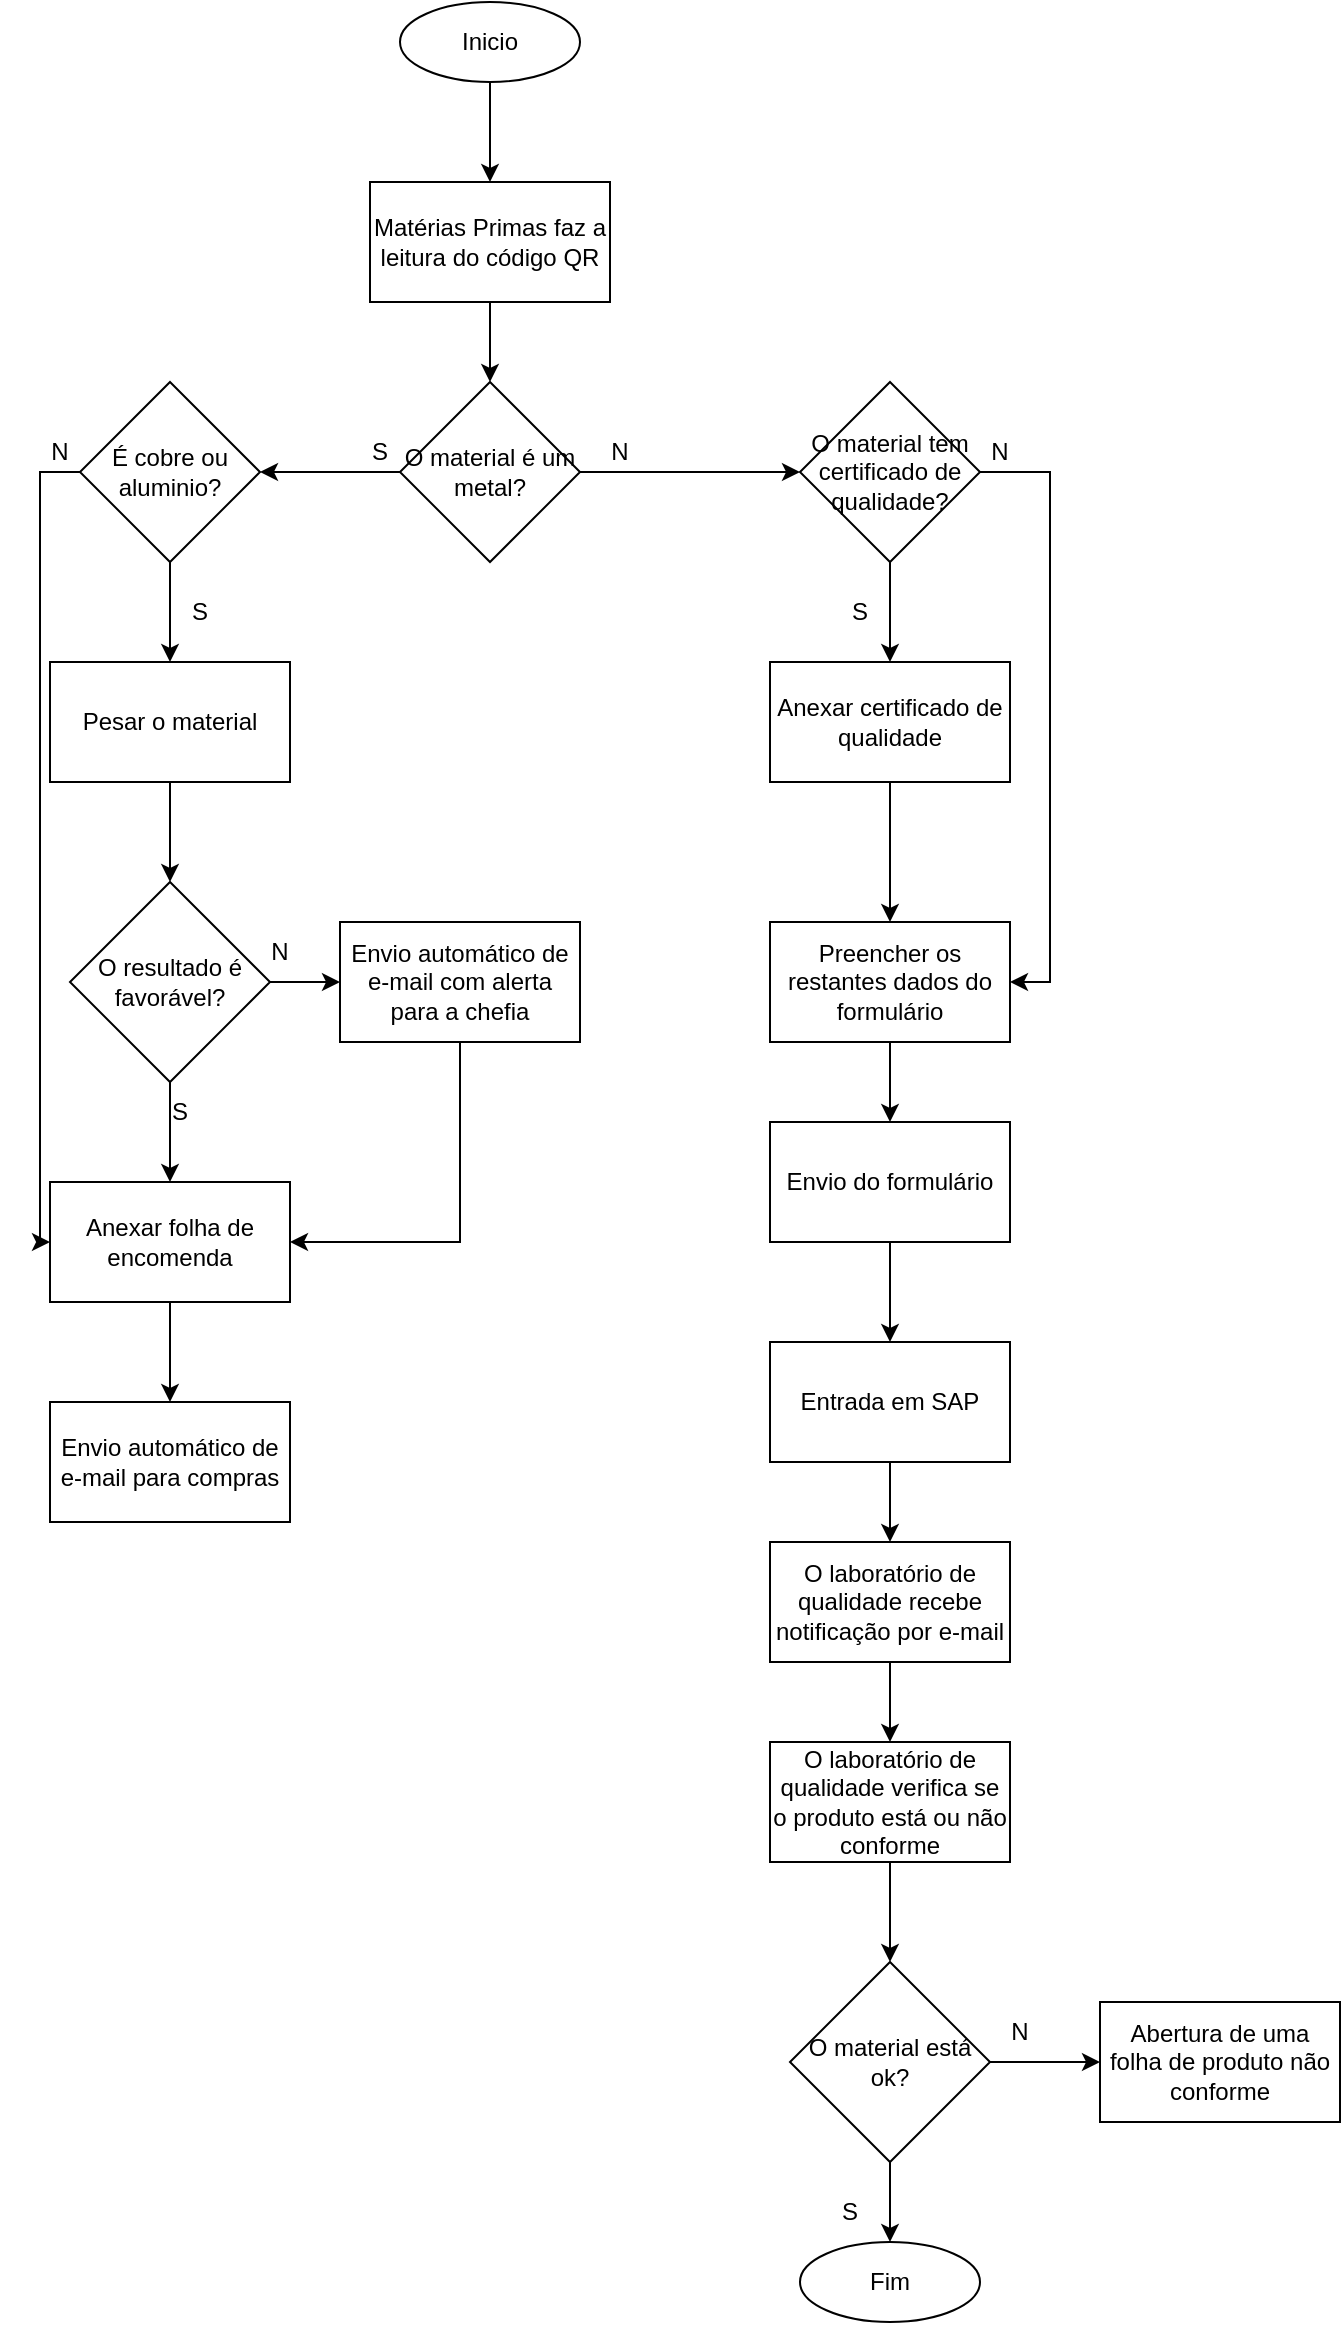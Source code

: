 <mxfile version="20.1.1" type="github"><diagram id="C1davJR49cwlI2-PTh2t" name="Page-1"><mxGraphModel dx="1422" dy="786" grid="1" gridSize="10" guides="1" tooltips="1" connect="1" arrows="1" fold="1" page="1" pageScale="1" pageWidth="1169" pageHeight="827" math="0" shadow="0"><root><mxCell id="0"/><mxCell id="1" parent="0"/><mxCell id="spn3WbCjcHvYsqtuA_q5-8" style="edgeStyle=orthogonalEdgeStyle;rounded=0;orthogonalLoop=1;jettySize=auto;html=1;exitX=0.5;exitY=1;exitDx=0;exitDy=0;" edge="1" parent="1" source="spn3WbCjcHvYsqtuA_q5-1" target="spn3WbCjcHvYsqtuA_q5-2"><mxGeometry relative="1" as="geometry"/></mxCell><mxCell id="spn3WbCjcHvYsqtuA_q5-1" value="Inicio" style="ellipse;whiteSpace=wrap;html=1;" vertex="1" parent="1"><mxGeometry x="490" y="20" width="90" height="40" as="geometry"/></mxCell><mxCell id="spn3WbCjcHvYsqtuA_q5-9" style="edgeStyle=orthogonalEdgeStyle;rounded=0;orthogonalLoop=1;jettySize=auto;html=1;exitX=0.5;exitY=1;exitDx=0;exitDy=0;" edge="1" parent="1" source="spn3WbCjcHvYsqtuA_q5-2" target="spn3WbCjcHvYsqtuA_q5-4"><mxGeometry relative="1" as="geometry"/></mxCell><mxCell id="spn3WbCjcHvYsqtuA_q5-2" value="Matérias Primas faz a leitura do código QR" style="rounded=0;whiteSpace=wrap;html=1;" vertex="1" parent="1"><mxGeometry x="475" y="110" width="120" height="60" as="geometry"/></mxCell><mxCell id="spn3WbCjcHvYsqtuA_q5-12" style="edgeStyle=orthogonalEdgeStyle;rounded=0;orthogonalLoop=1;jettySize=auto;html=1;exitX=0;exitY=0.5;exitDx=0;exitDy=0;entryX=1;entryY=0.5;entryDx=0;entryDy=0;" edge="1" parent="1" source="spn3WbCjcHvYsqtuA_q5-4" target="spn3WbCjcHvYsqtuA_q5-5"><mxGeometry relative="1" as="geometry"/></mxCell><mxCell id="spn3WbCjcHvYsqtuA_q5-24" style="edgeStyle=orthogonalEdgeStyle;rounded=0;orthogonalLoop=1;jettySize=auto;html=1;exitX=1;exitY=0.5;exitDx=0;exitDy=0;entryX=0;entryY=0.5;entryDx=0;entryDy=0;" edge="1" parent="1" source="spn3WbCjcHvYsqtuA_q5-4" target="spn3WbCjcHvYsqtuA_q5-11"><mxGeometry relative="1" as="geometry"/></mxCell><mxCell id="spn3WbCjcHvYsqtuA_q5-4" value="O material é um metal?" style="rhombus;whiteSpace=wrap;html=1;" vertex="1" parent="1"><mxGeometry x="490" y="210" width="90" height="90" as="geometry"/></mxCell><mxCell id="spn3WbCjcHvYsqtuA_q5-16" style="edgeStyle=orthogonalEdgeStyle;rounded=0;orthogonalLoop=1;jettySize=auto;html=1;exitX=0.5;exitY=1;exitDx=0;exitDy=0;" edge="1" parent="1" source="spn3WbCjcHvYsqtuA_q5-5" target="spn3WbCjcHvYsqtuA_q5-6"><mxGeometry relative="1" as="geometry"/></mxCell><mxCell id="spn3WbCjcHvYsqtuA_q5-18" style="edgeStyle=orthogonalEdgeStyle;rounded=0;orthogonalLoop=1;jettySize=auto;html=1;exitX=0;exitY=0.5;exitDx=0;exitDy=0;entryX=0;entryY=0.5;entryDx=0;entryDy=0;" edge="1" parent="1" source="spn3WbCjcHvYsqtuA_q5-5" target="spn3WbCjcHvYsqtuA_q5-17"><mxGeometry relative="1" as="geometry"/></mxCell><mxCell id="spn3WbCjcHvYsqtuA_q5-5" value="É cobre ou aluminio?" style="rhombus;whiteSpace=wrap;html=1;" vertex="1" parent="1"><mxGeometry x="330" y="210" width="90" height="90" as="geometry"/></mxCell><mxCell id="spn3WbCjcHvYsqtuA_q5-19" style="edgeStyle=orthogonalEdgeStyle;rounded=0;orthogonalLoop=1;jettySize=auto;html=1;exitX=0.5;exitY=1;exitDx=0;exitDy=0;" edge="1" parent="1" source="spn3WbCjcHvYsqtuA_q5-6" target="spn3WbCjcHvYsqtuA_q5-7"><mxGeometry relative="1" as="geometry"/></mxCell><mxCell id="spn3WbCjcHvYsqtuA_q5-6" value="Pesar o material" style="rounded=0;whiteSpace=wrap;html=1;" vertex="1" parent="1"><mxGeometry x="315" y="350" width="120" height="60" as="geometry"/></mxCell><mxCell id="spn3WbCjcHvYsqtuA_q5-20" style="edgeStyle=orthogonalEdgeStyle;rounded=0;orthogonalLoop=1;jettySize=auto;html=1;exitX=0.5;exitY=1;exitDx=0;exitDy=0;" edge="1" parent="1" source="spn3WbCjcHvYsqtuA_q5-7" target="spn3WbCjcHvYsqtuA_q5-17"><mxGeometry relative="1" as="geometry"/></mxCell><mxCell id="spn3WbCjcHvYsqtuA_q5-22" style="edgeStyle=orthogonalEdgeStyle;rounded=0;orthogonalLoop=1;jettySize=auto;html=1;exitX=1;exitY=0.5;exitDx=0;exitDy=0;entryX=0;entryY=0.5;entryDx=0;entryDy=0;" edge="1" parent="1" source="spn3WbCjcHvYsqtuA_q5-7" target="spn3WbCjcHvYsqtuA_q5-21"><mxGeometry relative="1" as="geometry"/></mxCell><mxCell id="spn3WbCjcHvYsqtuA_q5-7" value="O resultado é favorável?" style="rhombus;whiteSpace=wrap;html=1;" vertex="1" parent="1"><mxGeometry x="325" y="460" width="100" height="100" as="geometry"/></mxCell><mxCell id="spn3WbCjcHvYsqtuA_q5-25" style="edgeStyle=orthogonalEdgeStyle;rounded=0;orthogonalLoop=1;jettySize=auto;html=1;exitX=0.5;exitY=1;exitDx=0;exitDy=0;" edge="1" parent="1" source="spn3WbCjcHvYsqtuA_q5-11" target="spn3WbCjcHvYsqtuA_q5-14"><mxGeometry relative="1" as="geometry"/></mxCell><mxCell id="spn3WbCjcHvYsqtuA_q5-27" style="edgeStyle=orthogonalEdgeStyle;rounded=0;orthogonalLoop=1;jettySize=auto;html=1;exitX=1;exitY=0.5;exitDx=0;exitDy=0;entryX=1;entryY=0.5;entryDx=0;entryDy=0;" edge="1" parent="1" source="spn3WbCjcHvYsqtuA_q5-11" target="spn3WbCjcHvYsqtuA_q5-15"><mxGeometry relative="1" as="geometry"/></mxCell><mxCell id="spn3WbCjcHvYsqtuA_q5-11" value="O material tem certificado de qualidade?" style="rhombus;whiteSpace=wrap;html=1;" vertex="1" parent="1"><mxGeometry x="690" y="210" width="90" height="90" as="geometry"/></mxCell><mxCell id="spn3WbCjcHvYsqtuA_q5-26" style="edgeStyle=orthogonalEdgeStyle;rounded=0;orthogonalLoop=1;jettySize=auto;html=1;exitX=0.5;exitY=1;exitDx=0;exitDy=0;" edge="1" parent="1" source="spn3WbCjcHvYsqtuA_q5-14" target="spn3WbCjcHvYsqtuA_q5-15"><mxGeometry relative="1" as="geometry"/></mxCell><mxCell id="spn3WbCjcHvYsqtuA_q5-14" value="Anexar certificado de qualidade" style="rounded=0;whiteSpace=wrap;html=1;" vertex="1" parent="1"><mxGeometry x="675" y="350" width="120" height="60" as="geometry"/></mxCell><mxCell id="spn3WbCjcHvYsqtuA_q5-31" style="edgeStyle=orthogonalEdgeStyle;rounded=0;orthogonalLoop=1;jettySize=auto;html=1;exitX=0.5;exitY=1;exitDx=0;exitDy=0;" edge="1" parent="1" source="spn3WbCjcHvYsqtuA_q5-15" target="spn3WbCjcHvYsqtuA_q5-30"><mxGeometry relative="1" as="geometry"/></mxCell><mxCell id="spn3WbCjcHvYsqtuA_q5-15" value="Preencher os restantes dados do formulário" style="rounded=0;whiteSpace=wrap;html=1;" vertex="1" parent="1"><mxGeometry x="675" y="480" width="120" height="60" as="geometry"/></mxCell><mxCell id="spn3WbCjcHvYsqtuA_q5-29" style="edgeStyle=orthogonalEdgeStyle;rounded=0;orthogonalLoop=1;jettySize=auto;html=1;exitX=0.5;exitY=1;exitDx=0;exitDy=0;" edge="1" parent="1" source="spn3WbCjcHvYsqtuA_q5-17" target="spn3WbCjcHvYsqtuA_q5-28"><mxGeometry relative="1" as="geometry"/></mxCell><mxCell id="spn3WbCjcHvYsqtuA_q5-17" value="Anexar folha de encomenda" style="rounded=0;whiteSpace=wrap;html=1;" vertex="1" parent="1"><mxGeometry x="315" y="610" width="120" height="60" as="geometry"/></mxCell><mxCell id="spn3WbCjcHvYsqtuA_q5-23" style="edgeStyle=orthogonalEdgeStyle;rounded=0;orthogonalLoop=1;jettySize=auto;html=1;exitX=0.5;exitY=1;exitDx=0;exitDy=0;entryX=1;entryY=0.5;entryDx=0;entryDy=0;" edge="1" parent="1" source="spn3WbCjcHvYsqtuA_q5-21" target="spn3WbCjcHvYsqtuA_q5-17"><mxGeometry relative="1" as="geometry"/></mxCell><mxCell id="spn3WbCjcHvYsqtuA_q5-21" value="Envio automático de e-mail com alerta para a chefia" style="rounded=0;whiteSpace=wrap;html=1;" vertex="1" parent="1"><mxGeometry x="460" y="480" width="120" height="60" as="geometry"/></mxCell><mxCell id="spn3WbCjcHvYsqtuA_q5-28" value="Envio automático de e-mail para compras" style="rounded=0;whiteSpace=wrap;html=1;" vertex="1" parent="1"><mxGeometry x="315" y="720" width="120" height="60" as="geometry"/></mxCell><mxCell id="spn3WbCjcHvYsqtuA_q5-47" style="edgeStyle=orthogonalEdgeStyle;rounded=0;orthogonalLoop=1;jettySize=auto;html=1;exitX=0.5;exitY=1;exitDx=0;exitDy=0;" edge="1" parent="1" source="spn3WbCjcHvYsqtuA_q5-30" target="spn3WbCjcHvYsqtuA_q5-32"><mxGeometry relative="1" as="geometry"/></mxCell><mxCell id="spn3WbCjcHvYsqtuA_q5-30" value="Envio do formulário" style="rounded=0;whiteSpace=wrap;html=1;" vertex="1" parent="1"><mxGeometry x="675" y="580" width="120" height="60" as="geometry"/></mxCell><mxCell id="spn3WbCjcHvYsqtuA_q5-48" style="edgeStyle=orthogonalEdgeStyle;rounded=0;orthogonalLoop=1;jettySize=auto;html=1;exitX=0.5;exitY=1;exitDx=0;exitDy=0;" edge="1" parent="1" source="spn3WbCjcHvYsqtuA_q5-32" target="spn3WbCjcHvYsqtuA_q5-33"><mxGeometry relative="1" as="geometry"/></mxCell><mxCell id="spn3WbCjcHvYsqtuA_q5-32" value="Entrada em SAP" style="rounded=0;whiteSpace=wrap;html=1;" vertex="1" parent="1"><mxGeometry x="675" y="690" width="120" height="60" as="geometry"/></mxCell><mxCell id="spn3WbCjcHvYsqtuA_q5-49" style="edgeStyle=orthogonalEdgeStyle;rounded=0;orthogonalLoop=1;jettySize=auto;html=1;exitX=0.5;exitY=1;exitDx=0;exitDy=0;" edge="1" parent="1" source="spn3WbCjcHvYsqtuA_q5-33" target="spn3WbCjcHvYsqtuA_q5-34"><mxGeometry relative="1" as="geometry"/></mxCell><mxCell id="spn3WbCjcHvYsqtuA_q5-33" value="O laboratório de qualidade recebe notificação por e-mail" style="rounded=0;whiteSpace=wrap;html=1;" vertex="1" parent="1"><mxGeometry x="675" y="790" width="120" height="60" as="geometry"/></mxCell><mxCell id="spn3WbCjcHvYsqtuA_q5-50" style="edgeStyle=orthogonalEdgeStyle;rounded=0;orthogonalLoop=1;jettySize=auto;html=1;exitX=0.5;exitY=1;exitDx=0;exitDy=0;" edge="1" parent="1" source="spn3WbCjcHvYsqtuA_q5-34" target="spn3WbCjcHvYsqtuA_q5-35"><mxGeometry relative="1" as="geometry"/></mxCell><mxCell id="spn3WbCjcHvYsqtuA_q5-34" value="O laboratório de qualidade verifica se o produto está ou não conforme" style="rounded=0;whiteSpace=wrap;html=1;" vertex="1" parent="1"><mxGeometry x="675" y="890" width="120" height="60" as="geometry"/></mxCell><mxCell id="spn3WbCjcHvYsqtuA_q5-51" style="edgeStyle=orthogonalEdgeStyle;rounded=0;orthogonalLoop=1;jettySize=auto;html=1;exitX=0.5;exitY=1;exitDx=0;exitDy=0;" edge="1" parent="1" source="spn3WbCjcHvYsqtuA_q5-35" target="spn3WbCjcHvYsqtuA_q5-36"><mxGeometry relative="1" as="geometry"/></mxCell><mxCell id="spn3WbCjcHvYsqtuA_q5-52" style="edgeStyle=orthogonalEdgeStyle;rounded=0;orthogonalLoop=1;jettySize=auto;html=1;exitX=1;exitY=0.5;exitDx=0;exitDy=0;entryX=0;entryY=0.5;entryDx=0;entryDy=0;" edge="1" parent="1" source="spn3WbCjcHvYsqtuA_q5-35" target="spn3WbCjcHvYsqtuA_q5-37"><mxGeometry relative="1" as="geometry"/></mxCell><mxCell id="spn3WbCjcHvYsqtuA_q5-35" value="O material está ok?" style="rhombus;whiteSpace=wrap;html=1;" vertex="1" parent="1"><mxGeometry x="685" y="1000" width="100" height="100" as="geometry"/></mxCell><mxCell id="spn3WbCjcHvYsqtuA_q5-36" value="Fim" style="ellipse;whiteSpace=wrap;html=1;" vertex="1" parent="1"><mxGeometry x="690" y="1140" width="90" height="40" as="geometry"/></mxCell><mxCell id="spn3WbCjcHvYsqtuA_q5-37" value="Abertura de uma folha de produto não conforme" style="rounded=0;whiteSpace=wrap;html=1;" vertex="1" parent="1"><mxGeometry x="840" y="1020" width="120" height="60" as="geometry"/></mxCell><mxCell id="spn3WbCjcHvYsqtuA_q5-38" value="S" style="text;html=1;strokeColor=none;fillColor=none;align=center;verticalAlign=middle;whiteSpace=wrap;rounded=0;" vertex="1" parent="1"><mxGeometry x="450" y="230" width="60" height="30" as="geometry"/></mxCell><mxCell id="spn3WbCjcHvYsqtuA_q5-39" value="N" style="text;html=1;strokeColor=none;fillColor=none;align=center;verticalAlign=middle;whiteSpace=wrap;rounded=0;" vertex="1" parent="1"><mxGeometry x="570" y="230" width="60" height="30" as="geometry"/></mxCell><mxCell id="spn3WbCjcHvYsqtuA_q5-40" value="S" style="text;html=1;strokeColor=none;fillColor=none;align=center;verticalAlign=middle;whiteSpace=wrap;rounded=0;" vertex="1" parent="1"><mxGeometry x="360" y="310" width="60" height="30" as="geometry"/></mxCell><mxCell id="spn3WbCjcHvYsqtuA_q5-41" value="N" style="text;html=1;strokeColor=none;fillColor=none;align=center;verticalAlign=middle;whiteSpace=wrap;rounded=0;" vertex="1" parent="1"><mxGeometry x="290" y="230" width="60" height="30" as="geometry"/></mxCell><mxCell id="spn3WbCjcHvYsqtuA_q5-42" value="S" style="text;html=1;strokeColor=none;fillColor=none;align=center;verticalAlign=middle;whiteSpace=wrap;rounded=0;" vertex="1" parent="1"><mxGeometry x="690" y="310" width="60" height="30" as="geometry"/></mxCell><mxCell id="spn3WbCjcHvYsqtuA_q5-44" value="N" style="text;html=1;strokeColor=none;fillColor=none;align=center;verticalAlign=middle;whiteSpace=wrap;rounded=0;" vertex="1" parent="1"><mxGeometry x="760" y="230" width="60" height="30" as="geometry"/></mxCell><mxCell id="spn3WbCjcHvYsqtuA_q5-45" value="S" style="text;html=1;strokeColor=none;fillColor=none;align=center;verticalAlign=middle;whiteSpace=wrap;rounded=0;" vertex="1" parent="1"><mxGeometry x="350" y="560" width="60" height="30" as="geometry"/></mxCell><mxCell id="spn3WbCjcHvYsqtuA_q5-46" value="N" style="text;html=1;strokeColor=none;fillColor=none;align=center;verticalAlign=middle;whiteSpace=wrap;rounded=0;" vertex="1" parent="1"><mxGeometry x="400" y="480" width="60" height="30" as="geometry"/></mxCell><mxCell id="spn3WbCjcHvYsqtuA_q5-53" value="S" style="text;html=1;strokeColor=none;fillColor=none;align=center;verticalAlign=middle;whiteSpace=wrap;rounded=0;" vertex="1" parent="1"><mxGeometry x="685" y="1110" width="60" height="30" as="geometry"/></mxCell><mxCell id="spn3WbCjcHvYsqtuA_q5-56" value="N" style="text;html=1;strokeColor=none;fillColor=none;align=center;verticalAlign=middle;whiteSpace=wrap;rounded=0;" vertex="1" parent="1"><mxGeometry x="770" y="1020" width="60" height="30" as="geometry"/></mxCell></root></mxGraphModel></diagram></mxfile>